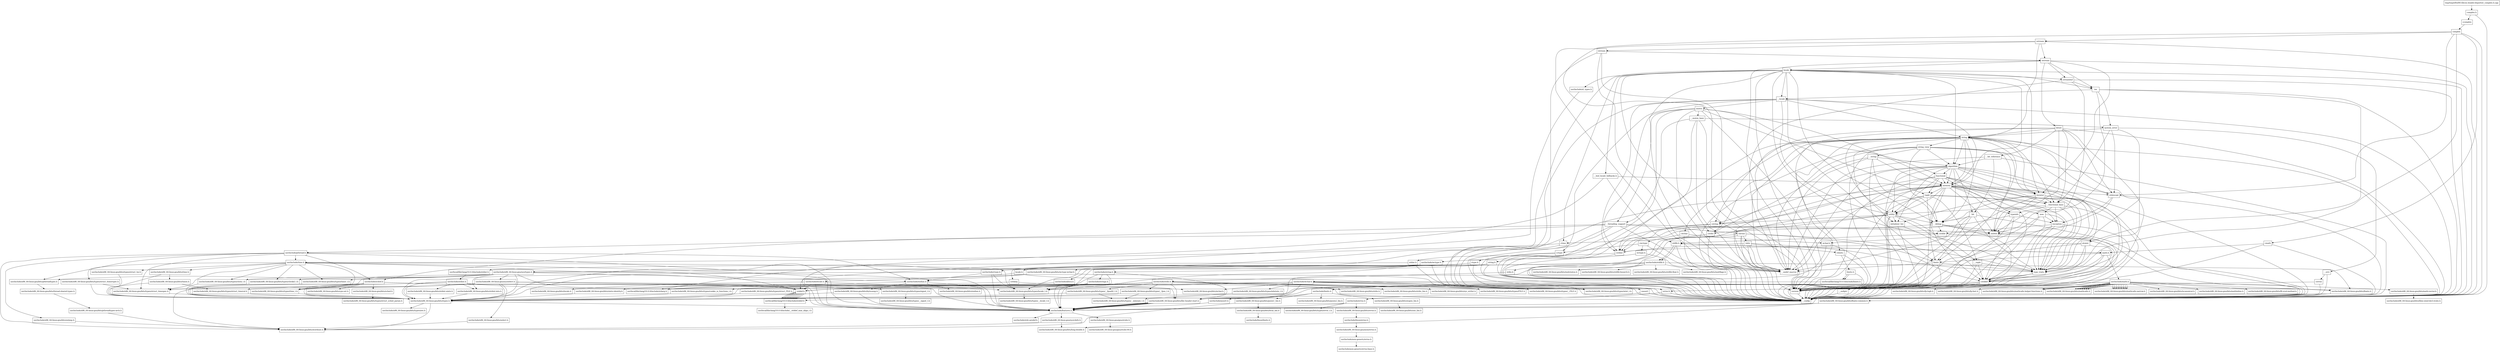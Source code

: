 digraph "dependencies" {
  header_1 [ shape="box", label="complex.h"];
  header_0 [ shape="box", label="tmp/tmpw8iwRO.libcxx.header.deps/test_complex.h.cpp"];
  header_2 [ shape="box", label="__config"];
  header_3 [ shape="box", label="usr/include/features.h"];
  header_4 [ shape="box", label="usr/include/stdc-predef.h"];
  header_5 [ shape="box", label="usr/include/x86_64-linux-gnu/sys/cdefs.h"];
  header_6 [ shape="box", label="usr/include/x86_64-linux-gnu/bits/wordsize.h"];
  header_7 [ shape="box", label="usr/include/x86_64-linux-gnu/bits/long-double.h"];
  header_8 [ shape="box", label="usr/include/x86_64-linux-gnu/gnu/stubs.h"];
  header_9 [ shape="box", label="usr/include/x86_64-linux-gnu/gnu/stubs-64.h"];
  header_11 [ shape="box", label="ccomplex"];
  header_12 [ shape="box", label="complex"];
  header_13 [ shape="box", label="type_traits"];
  header_14 [ shape="box", label="cstddef"];
  header_15 [ shape="box", label="version"];
  header_16 [ shape="box", label="usr/local/lib/clang/10.0.0/include/stddef.h"];
  header_17 [ shape="box", label="usr/local/lib/clang/10.0.0/include/__stddef_max_align_t.h"];
  header_18 [ shape="box", label="__nullptr"];
  header_19 [ shape="box", label="stdexcept"];
  header_20 [ shape="box", label="exception"];
  header_21 [ shape="box", label="cstdlib"];
  header_22 [ shape="box", label="stdlib.h"];
  header_23 [ shape="box", label="usr/include/stdlib.h"];
  header_24 [ shape="box", label="usr/include/x86_64-linux-gnu/bits/libc-header-start.h"];
  header_25 [ shape="box", label="stddef.h"];
  header_26 [ shape="box", label="usr/include/x86_64-linux-gnu/bits/waitflags.h"];
  header_27 [ shape="box", label="usr/include/x86_64-linux-gnu/bits/waitstatus.h"];
  header_28 [ shape="box", label="usr/include/x86_64-linux-gnu/bits/floatn.h"];
  header_29 [ shape="box", label="usr/include/x86_64-linux-gnu/bits/floatn-common.h"];
  header_30 [ shape="box", label="usr/include/x86_64-linux-gnu/bits/types/locale_t.h"];
  header_31 [ shape="box", label="usr/include/x86_64-linux-gnu/bits/types/__locale_t.h"];
  header_32 [ shape="box", label="usr/include/x86_64-linux-gnu/sys/types.h"];
  header_33 [ shape="box", label="usr/include/x86_64-linux-gnu/bits/types.h"];
  header_34 [ shape="box", label="usr/include/x86_64-linux-gnu/bits/typesizes.h"];
  header_35 [ shape="box", label="usr/include/x86_64-linux-gnu/bits/types/clock_t.h"];
  header_36 [ shape="box", label="usr/include/x86_64-linux-gnu/bits/types/clockid_t.h"];
  header_37 [ shape="box", label="usr/include/x86_64-linux-gnu/bits/types/time_t.h"];
  header_38 [ shape="box", label="usr/include/x86_64-linux-gnu/bits/types/timer_t.h"];
  header_39 [ shape="box", label="usr/include/x86_64-linux-gnu/bits/stdint-intn.h"];
  header_40 [ shape="box", label="usr/include/endian.h"];
  header_41 [ shape="box", label="usr/include/x86_64-linux-gnu/bits/endian.h"];
  header_42 [ shape="box", label="usr/include/x86_64-linux-gnu/bits/byteswap.h"];
  header_43 [ shape="box", label="usr/include/x86_64-linux-gnu/bits/uintn-identity.h"];
  header_44 [ shape="box", label="usr/include/x86_64-linux-gnu/sys/select.h"];
  header_45 [ shape="box", label="usr/include/x86_64-linux-gnu/bits/select.h"];
  header_46 [ shape="box", label="usr/include/x86_64-linux-gnu/bits/types/sigset_t.h"];
  header_47 [ shape="box", label="usr/include/x86_64-linux-gnu/bits/types/__sigset_t.h"];
  header_48 [ shape="box", label="usr/include/x86_64-linux-gnu/bits/types/struct_timeval.h"];
  header_49 [ shape="box", label="usr/include/x86_64-linux-gnu/bits/types/struct_timespec.h"];
  header_50 [ shape="box", label="usr/include/x86_64-linux-gnu/bits/pthreadtypes.h"];
  header_51 [ shape="box", label="usr/include/x86_64-linux-gnu/bits/thread-shared-types.h"];
  header_52 [ shape="box", label="usr/include/x86_64-linux-gnu/bits/pthreadtypes-arch.h"];
  header_53 [ shape="box", label="usr/include/alloca.h"];
  header_54 [ shape="box", label="usr/include/x86_64-linux-gnu/bits/stdlib-bsearch.h"];
  header_55 [ shape="box", label="usr/include/x86_64-linux-gnu/bits/stdlib-float.h"];
  header_56 [ shape="box", label="math.h"];
  header_57 [ shape="box", label="usr/include/math.h"];
  header_58 [ shape="box", label="usr/include/x86_64-linux-gnu/bits/math-vector.h"];
  header_59 [ shape="box", label="usr/include/x86_64-linux-gnu/bits/libm-simd-decl-stubs.h"];
  header_60 [ shape="box", label="usr/include/x86_64-linux-gnu/bits/flt-eval-method.h"];
  header_61 [ shape="box", label="usr/include/x86_64-linux-gnu/bits/fp-logb.h"];
  header_62 [ shape="box", label="usr/include/x86_64-linux-gnu/bits/fp-fast.h"];
  header_63 [ shape="box", label="usr/include/x86_64-linux-gnu/bits/mathcalls-helper-functions.h"];
  header_64 [ shape="box", label="usr/include/x86_64-linux-gnu/bits/mathcalls.h"];
  header_65 [ shape="box", label="usr/include/x86_64-linux-gnu/bits/mathcalls-narrow.h"];
  header_66 [ shape="box", label="usr/include/x86_64-linux-gnu/bits/iscanonical.h"];
  header_67 [ shape="box", label="usr/include/x86_64-linux-gnu/bits/mathinline.h"];
  header_68 [ shape="box", label="limits"];
  header_69 [ shape="box", label="__undef_macros"];
  header_70 [ shape="box", label="iosfwd"];
  header_71 [ shape="box", label="wchar.h"];
  header_72 [ shape="box", label="usr/include/wchar.h"];
  header_73 [ shape="box", label="usr/local/lib/clang/10.0.0/include/stdarg.h"];
  header_74 [ shape="box", label="usr/include/x86_64-linux-gnu/bits/wchar.h"];
  header_75 [ shape="box", label="usr/include/x86_64-linux-gnu/bits/types/wint_t.h"];
  header_76 [ shape="box", label="usr/include/x86_64-linux-gnu/bits/types/mbstate_t.h"];
  header_77 [ shape="box", label="usr/include/x86_64-linux-gnu/bits/types/__mbstate_t.h"];
  header_78 [ shape="box", label="usr/include/x86_64-linux-gnu/bits/types/__FILE.h"];
  header_79 [ shape="box", label="usr/include/x86_64-linux-gnu/bits/types/FILE.h"];
  header_80 [ shape="box", label="cmath"];
  header_81 [ shape="box", label="sstream"];
  header_82 [ shape="box", label="ostream"];
  header_83 [ shape="box", label="ios"];
  header_84 [ shape="box", label="__locale"];
  header_85 [ shape="box", label="string"];
  header_86 [ shape="box", label="string_view"];
  header_87 [ shape="box", label="__string"];
  header_88 [ shape="box", label="algorithm"];
  header_89 [ shape="box", label="initializer_list"];
  header_90 [ shape="box", label="cstring"];
  header_91 [ shape="box", label="string.h"];
  header_92 [ shape="box", label="usr/include/string.h"];
  header_93 [ shape="box", label="usr/include/strings.h"];
  header_94 [ shape="box", label="utility"];
  header_95 [ shape="box", label="__tuple"];
  header_96 [ shape="box", label="cstdint"];
  header_97 [ shape="box", label="stdint.h"];
  header_98 [ shape="box", label="usr/local/lib/clang/10.0.0/include/stdint.h"];
  header_99 [ shape="box", label="usr/include/stdint.h"];
  header_100 [ shape="box", label="usr/include/x86_64-linux-gnu/bits/stdint-uintn.h"];
  header_101 [ shape="box", label="__debug"];
  header_102 [ shape="box", label="cstdio"];
  header_103 [ shape="box", label="stdio.h"];
  header_104 [ shape="box", label="usr/include/stdio.h"];
  header_105 [ shape="box", label="usr/include/x86_64-linux-gnu/bits/types/__fpos_t.h"];
  header_106 [ shape="box", label="usr/include/x86_64-linux-gnu/bits/types/__fpos64_t.h"];
  header_107 [ shape="box", label="usr/include/x86_64-linux-gnu/bits/types/struct_FILE.h"];
  header_108 [ shape="box", label="usr/include/x86_64-linux-gnu/bits/types/cookie_io_functions_t.h"];
  header_109 [ shape="box", label="usr/include/x86_64-linux-gnu/bits/stdio_lim.h"];
  header_110 [ shape="box", label="usr/include/x86_64-linux-gnu/bits/sys_errlist.h"];
  header_111 [ shape="box", label="usr/include/x86_64-linux-gnu/bits/stdio.h"];
  header_112 [ shape="box", label="memory"];
  header_113 [ shape="box", label="typeinfo"];
  header_114 [ shape="box", label="new"];
  header_115 [ shape="box", label="iterator"];
  header_116 [ shape="box", label="__functional_base"];
  header_117 [ shape="box", label="tuple"];
  header_118 [ shape="box", label="cassert"];
  header_119 [ shape="box", label="usr/include/assert.h"];
  header_120 [ shape="box", label="atomic"];
  header_121 [ shape="box", label="functional"];
  header_122 [ shape="box", label="bit"];
  header_123 [ shape="box", label="cwchar"];
  header_124 [ shape="box", label="cwctype"];
  header_125 [ shape="box", label="cctype"];
  header_126 [ shape="box", label="ctype.h"];
  header_127 [ shape="box", label="usr/include/ctype.h"];
  header_128 [ shape="box", label="wctype.h"];
  header_129 [ shape="box", label="usr/include/wctype.h"];
  header_130 [ shape="box", label="usr/include/x86_64-linux-gnu/bits/wctype-wchar.h"];
  header_131 [ shape="box", label="mutex"];
  header_132 [ shape="box", label="__mutex_base"];
  header_133 [ shape="box", label="chrono"];
  header_134 [ shape="box", label="ctime"];
  header_135 [ shape="box", label="usr/include/time.h"];
  header_136 [ shape="box", label="usr/include/x86_64-linux-gnu/bits/time.h"];
  header_137 [ shape="box", label="usr/include/x86_64-linux-gnu/bits/timex.h"];
  header_138 [ shape="box", label="usr/include/x86_64-linux-gnu/bits/types/struct_tm.h"];
  header_139 [ shape="box", label="usr/include/x86_64-linux-gnu/bits/types/struct_itimerspec.h"];
  header_140 [ shape="box", label="ratio"];
  header_141 [ shape="box", label="climits"];
  header_142 [ shape="box", label="limits.h"];
  header_143 [ shape="box", label="usr/local/lib/clang/10.0.0/include/limits.h"];
  header_144 [ shape="box", label="usr/include/limits.h"];
  header_145 [ shape="box", label="usr/include/x86_64-linux-gnu/bits/posix1_lim.h"];
  header_146 [ shape="box", label="usr/include/x86_64-linux-gnu/bits/local_lim.h"];
  header_147 [ shape="box", label="usr/include/linux/limits.h"];
  header_148 [ shape="box", label="usr/include/x86_64-linux-gnu/bits/posix2_lim.h"];
  header_149 [ shape="box", label="usr/include/x86_64-linux-gnu/bits/xopen_lim.h"];
  header_150 [ shape="box", label="usr/include/x86_64-linux-gnu/bits/uio_lim.h"];
  header_151 [ shape="box", label="system_error"];
  header_152 [ shape="box", label="__errc"];
  header_153 [ shape="box", label="cerrno"];
  header_154 [ shape="box", label="errno.h"];
  header_155 [ shape="box", label="usr/include/errno.h"];
  header_156 [ shape="box", label="usr/include/x86_64-linux-gnu/bits/errno.h"];
  header_157 [ shape="box", label="usr/include/linux/errno.h"];
  header_158 [ shape="box", label="usr/include/x86_64-linux-gnu/asm/errno.h"];
  header_159 [ shape="box", label="usr/include/asm-generic/errno.h"];
  header_160 [ shape="box", label="usr/include/asm-generic/errno-base.h"];
  header_161 [ shape="box", label="usr/include/x86_64-linux-gnu/bits/types/error_t.h"];
  header_162 [ shape="box", label="__threading_support"];
  header_10 [ shape="box", label="usr/include/pthread.h"];
  header_163 [ shape="box", label="usr/include/sched.h"];
  header_164 [ shape="box", label="usr/include/x86_64-linux-gnu/bits/sched.h"];
  header_165 [ shape="box", label="usr/include/x86_64-linux-gnu/bits/types/struct_sched_param.h"];
  header_166 [ shape="box", label="usr/include/x86_64-linux-gnu/bits/cpu-set.h"];
  header_167 [ shape="box", label="usr/include/x86_64-linux-gnu/bits/setjmp.h"];
  header_168 [ shape="box", label="locale.h"];
  header_169 [ shape="box", label="usr/include/locale.h"];
  header_170 [ shape="box", label="usr/include/x86_64-linux-gnu/bits/locale.h"];
  header_171 [ shape="box", label="streambuf"];
  header_172 [ shape="box", label="locale"];
  header_173 [ shape="box", label="cstdarg"];
  header_174 [ shape="box", label="usr/include/nl_types.h"];
  header_175 [ shape="box", label="__bsd_locale_fallbacks.h"];
  header_176 [ shape="box", label="bitset"];
  header_177 [ shape="box", label="__bit_reference"];
  header_178 [ shape="box", label="istream"];
  header_22 -> header_2;
  header_22 -> header_23;
  header_22 -> header_56;
  header_22 -> header_23;
  header_175 -> header_22;
  header_175 -> header_73;
  header_175 -> header_112;
  header_164 -> header_165;
  header_123 -> header_2;
  header_123 -> header_124;
  header_123 -> header_71;
  header_82 -> header_2;
  header_82 -> header_83;
  header_82 -> header_171;
  header_82 -> header_172;
  header_82 -> header_115;
  header_82 -> header_176;
  header_82 -> header_15;
  header_108 -> header_33;
  header_53 -> header_3;
  header_53 -> header_25;
  header_159 -> header_160;
  header_43 -> header_33;
  header_10 -> header_3;
  header_10 -> header_40;
  header_10 -> header_163;
  header_10 -> header_135;
  header_10 -> header_50;
  header_10 -> header_167;
  header_10 -> header_6;
  header_10 -> header_49;
  header_2 -> header_3;
  header_51 -> header_52;
  header_177 -> header_2;
  header_177 -> header_122;
  header_177 -> header_88;
  header_177 -> header_69;
  header_80 -> header_2;
  header_80 -> header_56;
  header_80 -> header_15;
  header_107 -> header_33;
  header_89 -> header_2;
  header_89 -> header_14;
  header_163 -> header_3;
  header_163 -> header_33;
  header_163 -> header_25;
  header_163 -> header_37;
  header_163 -> header_49;
  header_163 -> header_164;
  header_163 -> header_166;
  header_39 -> header_33;
  header_23 -> header_24;
  header_23 -> header_25;
  header_23 -> header_26;
  header_23 -> header_27;
  header_23 -> header_28;
  header_23 -> header_30;
  header_23 -> header_32;
  header_23 -> header_53;
  header_23 -> header_54;
  header_23 -> header_55;
  header_127 -> header_3;
  header_127 -> header_33;
  header_127 -> header_40;
  header_127 -> header_30;
  header_56 -> header_2;
  header_56 -> header_22;
  header_56 -> header_57;
  header_56 -> header_13;
  header_56 -> header_68;
  header_174 -> header_3;
  header_38 -> header_33;
  header_99 -> header_24;
  header_99 -> header_33;
  header_99 -> header_74;
  header_99 -> header_6;
  header_99 -> header_39;
  header_99 -> header_100;
  header_68 -> header_2;
  header_68 -> header_13;
  header_68 -> header_69;
  header_68 -> header_15;
  header_131 -> header_2;
  header_131 -> header_132;
  header_131 -> header_96;
  header_131 -> header_121;
  header_131 -> header_112;
  header_131 -> header_117;
  header_131 -> header_15;
  header_131 -> header_162;
  header_131 -> header_69;
  header_29 -> header_3;
  header_29 -> header_7;
  header_132 -> header_2;
  header_132 -> header_133;
  header_132 -> header_151;
  header_132 -> header_162;
  header_132 -> header_69;
  header_158 -> header_159;
  header_72 -> header_24;
  header_72 -> header_28;
  header_72 -> header_25;
  header_72 -> header_73;
  header_72 -> header_74;
  header_72 -> header_75;
  header_72 -> header_76;
  header_72 -> header_78;
  header_72 -> header_79;
  header_72 -> header_30;
  header_18 -> header_2;
  header_172 -> header_2;
  header_172 -> header_84;
  header_172 -> header_101;
  header_172 -> header_88;
  header_172 -> header_112;
  header_172 -> header_83;
  header_172 -> header_171;
  header_172 -> header_115;
  header_172 -> header_68;
  header_172 -> header_15;
  header_172 -> header_173;
  header_172 -> header_21;
  header_172 -> header_134;
  header_172 -> header_102;
  header_172 -> header_174;
  header_172 -> header_175;
  header_172 -> header_69;
  header_81 -> header_2;
  header_81 -> header_82;
  header_81 -> header_178;
  header_81 -> header_85;
  header_81 -> header_69;
  header_117 -> header_2;
  header_117 -> header_95;
  header_117 -> header_14;
  header_117 -> header_13;
  header_117 -> header_116;
  header_117 -> header_94;
  header_117 -> header_15;
  header_140 -> header_2;
  header_140 -> header_96;
  header_140 -> header_141;
  header_140 -> header_13;
  header_140 -> header_69;
  header_28 -> header_3;
  header_28 -> header_29;
  header_146 -> header_147;
  header_3 -> header_4;
  header_3 -> header_5;
  header_3 -> header_8;
  header_124 -> header_2;
  header_124 -> header_125;
  header_124 -> header_128;
  header_37 -> header_33;
  header_155 -> header_3;
  header_155 -> header_156;
  header_155 -> header_161;
  header_25 -> header_16;
  header_25 -> header_16;
  header_25 -> header_16;
  header_25 -> header_16;
  header_25 -> header_16;
  header_25 -> header_16;
  header_25 -> header_16;
  header_25 -> header_16;
  header_25 -> header_16;
  header_25 -> header_16;
  header_151 -> header_152;
  header_151 -> header_13;
  header_151 -> header_19;
  header_151 -> header_116;
  header_151 -> header_85;
  header_153 -> header_2;
  header_153 -> header_154;
  header_98 -> header_99;
  header_52 -> header_6;
  header_162 -> header_2;
  header_162 -> header_133;
  header_162 -> header_70;
  header_162 -> header_154;
  header_162 -> header_10;
  header_162 -> header_163;
  header_162 -> header_69;
  header_118 -> header_2;
  header_118 -> header_119;
  header_21 -> header_2;
  header_21 -> header_22;
  header_19 -> header_2;
  header_19 -> header_20;
  header_19 -> header_70;
  header_57 -> header_24;
  header_57 -> header_33;
  header_57 -> header_58;
  header_57 -> header_28;
  header_57 -> header_60;
  header_57 -> header_61;
  header_57 -> header_62;
  header_57 -> header_63;
  header_57 -> header_64;
  header_57 -> header_63;
  header_57 -> header_64;
  header_57 -> header_63;
  header_57 -> header_64;
  header_57 -> header_64;
  header_57 -> header_64;
  header_57 -> header_64;
  header_57 -> header_64;
  header_57 -> header_65;
  header_57 -> header_65;
  header_57 -> header_65;
  header_57 -> header_65;
  header_57 -> header_65;
  header_57 -> header_65;
  header_57 -> header_65;
  header_57 -> header_65;
  header_57 -> header_65;
  header_57 -> header_66;
  header_57 -> header_67;
  header_36 -> header_33;
  header_139 -> header_33;
  header_139 -> header_49;
  header_157 -> header_158;
  header_58 -> header_59;
  header_76 -> header_77;
  header_143 -> header_144;
  header_1 -> header_2;
  header_1 -> header_11;
  header_50 -> header_51;
  header_87 -> header_2;
  header_87 -> header_88;
  header_87 -> header_102;
  header_87 -> header_112;
  header_87 -> header_101;
  header_87 -> header_69;
  header_70 -> header_2;
  header_70 -> header_71;
  header_112 -> header_2;
  header_112 -> header_13;
  header_112 -> header_113;
  header_112 -> header_14;
  header_112 -> header_96;
  header_112 -> header_114;
  header_112 -> header_94;
  header_112 -> header_68;
  header_112 -> header_115;
  header_112 -> header_116;
  header_112 -> header_70;
  header_112 -> header_117;
  header_112 -> header_19;
  header_112 -> header_90;
  header_112 -> header_118;
  header_112 -> header_120;
  header_112 -> header_15;
  header_112 -> header_69;
  header_106 -> header_33;
  header_106 -> header_77;
  header_88 -> header_2;
  header_88 -> header_89;
  header_88 -> header_13;
  header_88 -> header_90;
  header_88 -> header_94;
  header_88 -> header_112;
  header_88 -> header_121;
  header_88 -> header_115;
  header_88 -> header_14;
  header_88 -> header_122;
  header_88 -> header_15;
  header_88 -> header_101;
  header_88 -> header_69;
  header_95 -> header_2;
  header_95 -> header_14;
  header_95 -> header_13;
  header_156 -> header_157;
  header_71 -> header_2;
  header_71 -> header_72;
  header_115 -> header_2;
  header_115 -> header_70;
  header_115 -> header_116;
  header_115 -> header_13;
  header_115 -> header_14;
  header_115 -> header_89;
  header_115 -> header_15;
  header_115 -> header_101;
  header_90 -> header_2;
  header_90 -> header_91;
  header_45 -> header_6;
  header_91 -> header_2;
  header_91 -> header_92;
  header_40 -> header_3;
  header_40 -> header_41;
  header_40 -> header_42;
  header_40 -> header_43;
  header_86 -> header_2;
  header_86 -> header_87;
  header_86 -> header_88;
  header_86 -> header_115;
  header_86 -> header_68;
  header_86 -> header_19;
  header_86 -> header_15;
  header_86 -> header_101;
  header_86 -> header_69;
  header_16 -> header_17;
  header_92 -> header_24;
  header_92 -> header_25;
  header_92 -> header_30;
  header_92 -> header_93;
  header_42 -> header_3;
  header_42 -> header_33;
  header_137 -> header_33;
  header_137 -> header_48;
  header_15 -> header_2;
  header_105 -> header_33;
  header_105 -> header_77;
  header_169 -> header_3;
  header_169 -> header_25;
  header_169 -> header_170;
  header_169 -> header_30;
  header_120 -> header_2;
  header_120 -> header_14;
  header_120 -> header_96;
  header_120 -> header_13;
  header_120 -> header_15;
  header_116 -> header_2;
  header_116 -> header_13;
  header_116 -> header_113;
  header_116 -> header_20;
  header_116 -> header_114;
  header_116 -> header_94;
  header_138 -> header_33;
  header_144 -> header_24;
  header_144 -> header_145;
  header_144 -> header_148;
  header_144 -> header_149;
  header_103 -> header_2;
  header_103 -> header_104;
  header_12 -> header_2;
  header_12 -> header_13;
  header_12 -> header_19;
  header_12 -> header_80;
  header_12 -> header_81;
  header_12 -> header_15;
  header_126 -> header_2;
  header_126 -> header_127;
  header_135 -> header_3;
  header_135 -> header_25;
  header_135 -> header_136;
  header_135 -> header_35;
  header_135 -> header_37;
  header_135 -> header_138;
  header_135 -> header_49;
  header_135 -> header_36;
  header_135 -> header_38;
  header_135 -> header_139;
  header_135 -> header_30;
  header_35 -> header_33;
  header_102 -> header_2;
  header_102 -> header_103;
  header_136 -> header_33;
  header_136 -> header_137;
  header_114 -> header_2;
  header_114 -> header_20;
  header_114 -> header_13;
  header_114 -> header_14;
  header_114 -> header_15;
  header_168 -> header_2;
  header_168 -> header_169;
  header_167 -> header_6;
  header_46 -> header_47;
  header_130 -> header_33;
  header_130 -> header_75;
  header_130 -> header_40;
  header_149 -> header_150;
  header_93 -> header_3;
  header_93 -> header_25;
  header_93 -> header_30;
  header_44 -> header_3;
  header_44 -> header_33;
  header_44 -> header_45;
  header_44 -> header_46;
  header_44 -> header_37;
  header_44 -> header_48;
  header_44 -> header_49;
  header_173 -> header_2;
  header_173 -> header_73;
  header_171 -> header_2;
  header_171 -> header_70;
  header_171 -> header_83;
  header_171 -> header_69;
  header_122 -> header_2;
  header_122 -> header_68;
  header_122 -> header_13;
  header_122 -> header_15;
  header_122 -> header_101;
  header_122 -> header_69;
  header_32 -> header_3;
  header_32 -> header_33;
  header_32 -> header_35;
  header_32 -> header_36;
  header_32 -> header_37;
  header_32 -> header_38;
  header_32 -> header_25;
  header_32 -> header_39;
  header_32 -> header_40;
  header_32 -> header_44;
  header_32 -> header_50;
  header_0 -> header_1;
  header_33 -> header_3;
  header_33 -> header_6;
  header_33 -> header_34;
  header_13 -> header_2;
  header_13 -> header_14;
  header_13 -> header_15;
  header_85 -> header_2;
  header_85 -> header_86;
  header_85 -> header_70;
  header_85 -> header_90;
  header_85 -> header_102;
  header_85 -> header_123;
  header_85 -> header_88;
  header_85 -> header_115;
  header_85 -> header_94;
  header_85 -> header_112;
  header_85 -> header_19;
  header_85 -> header_13;
  header_85 -> header_89;
  header_85 -> header_116;
  header_85 -> header_15;
  header_85 -> header_96;
  header_85 -> header_101;
  header_85 -> header_69;
  header_14 -> header_2;
  header_14 -> header_15;
  header_14 -> header_16;
  header_14 -> header_18;
  header_101 -> header_2;
  header_101 -> header_70;
  header_101 -> header_21;
  header_101 -> header_102;
  header_101 -> header_14;
  header_20 -> header_2;
  header_20 -> header_14;
  header_20 -> header_21;
  header_20 -> header_13;
  header_20 -> header_15;
  header_176 -> header_2;
  header_176 -> header_177;
  header_176 -> header_14;
  header_176 -> header_141;
  header_176 -> header_85;
  header_176 -> header_19;
  header_176 -> header_70;
  header_176 -> header_116;
  header_176 -> header_69;
  header_142 -> header_2;
  header_142 -> header_143;
  header_142 -> header_143;
  header_152 -> header_2;
  header_152 -> header_153;
  header_48 -> header_33;
  header_119 -> header_3;
  header_134 -> header_2;
  header_134 -> header_135;
  header_97 -> header_2;
  header_97 -> header_98;
  header_94 -> header_2;
  header_94 -> header_95;
  header_94 -> header_13;
  header_94 -> header_89;
  header_94 -> header_14;
  header_94 -> header_90;
  header_94 -> header_96;
  header_94 -> header_15;
  header_94 -> header_101;
  header_133 -> header_2;
  header_133 -> header_134;
  header_133 -> header_13;
  header_133 -> header_140;
  header_133 -> header_68;
  header_133 -> header_15;
  header_133 -> header_69;
  header_11 -> header_12;
  header_24 -> header_3;
  header_24 -> header_3;
  header_24 -> header_3;
  header_24 -> header_3;
  header_24 -> header_3;
  header_24 -> header_3;
  header_24 -> header_3;
  header_141 -> header_2;
  header_141 -> header_142;
  header_121 -> header_2;
  header_121 -> header_13;
  header_121 -> header_113;
  header_121 -> header_20;
  header_121 -> header_112;
  header_121 -> header_117;
  header_121 -> header_94;
  header_121 -> header_15;
  header_121 -> header_116;
  header_178 -> header_2;
  header_178 -> header_15;
  header_178 -> header_82;
  header_178 -> header_69;
  header_129 -> header_3;
  header_129 -> header_33;
  header_129 -> header_75;
  header_129 -> header_130;
  header_129 -> header_30;
  header_84 -> header_2;
  header_84 -> header_85;
  header_84 -> header_112;
  header_84 -> header_94;
  header_84 -> header_131;
  header_84 -> header_96;
  header_84 -> header_125;
  header_84 -> header_168;
  header_5 -> header_6;
  header_5 -> header_7;
  header_8 -> header_9;
  header_128 -> header_2;
  header_128 -> header_129;
  header_49 -> header_33;
  header_154 -> header_2;
  header_154 -> header_155;
  header_96 -> header_2;
  header_96 -> header_97;
  header_30 -> header_31;
  header_104 -> header_24;
  header_104 -> header_25;
  header_104 -> header_73;
  header_104 -> header_33;
  header_104 -> header_105;
  header_104 -> header_106;
  header_104 -> header_78;
  header_104 -> header_79;
  header_104 -> header_107;
  header_104 -> header_108;
  header_104 -> header_109;
  header_104 -> header_110;
  header_104 -> header_111;
  header_83 -> header_2;
  header_83 -> header_70;
  header_83 -> header_84;
  header_83 -> header_151;
  header_83 -> header_120;
  header_145 -> header_6;
  header_145 -> header_146;
  header_100 -> header_33;
  header_113 -> header_2;
  header_113 -> header_20;
  header_113 -> header_14;
  header_113 -> header_96;
  header_125 -> header_2;
  header_125 -> header_126;
}
